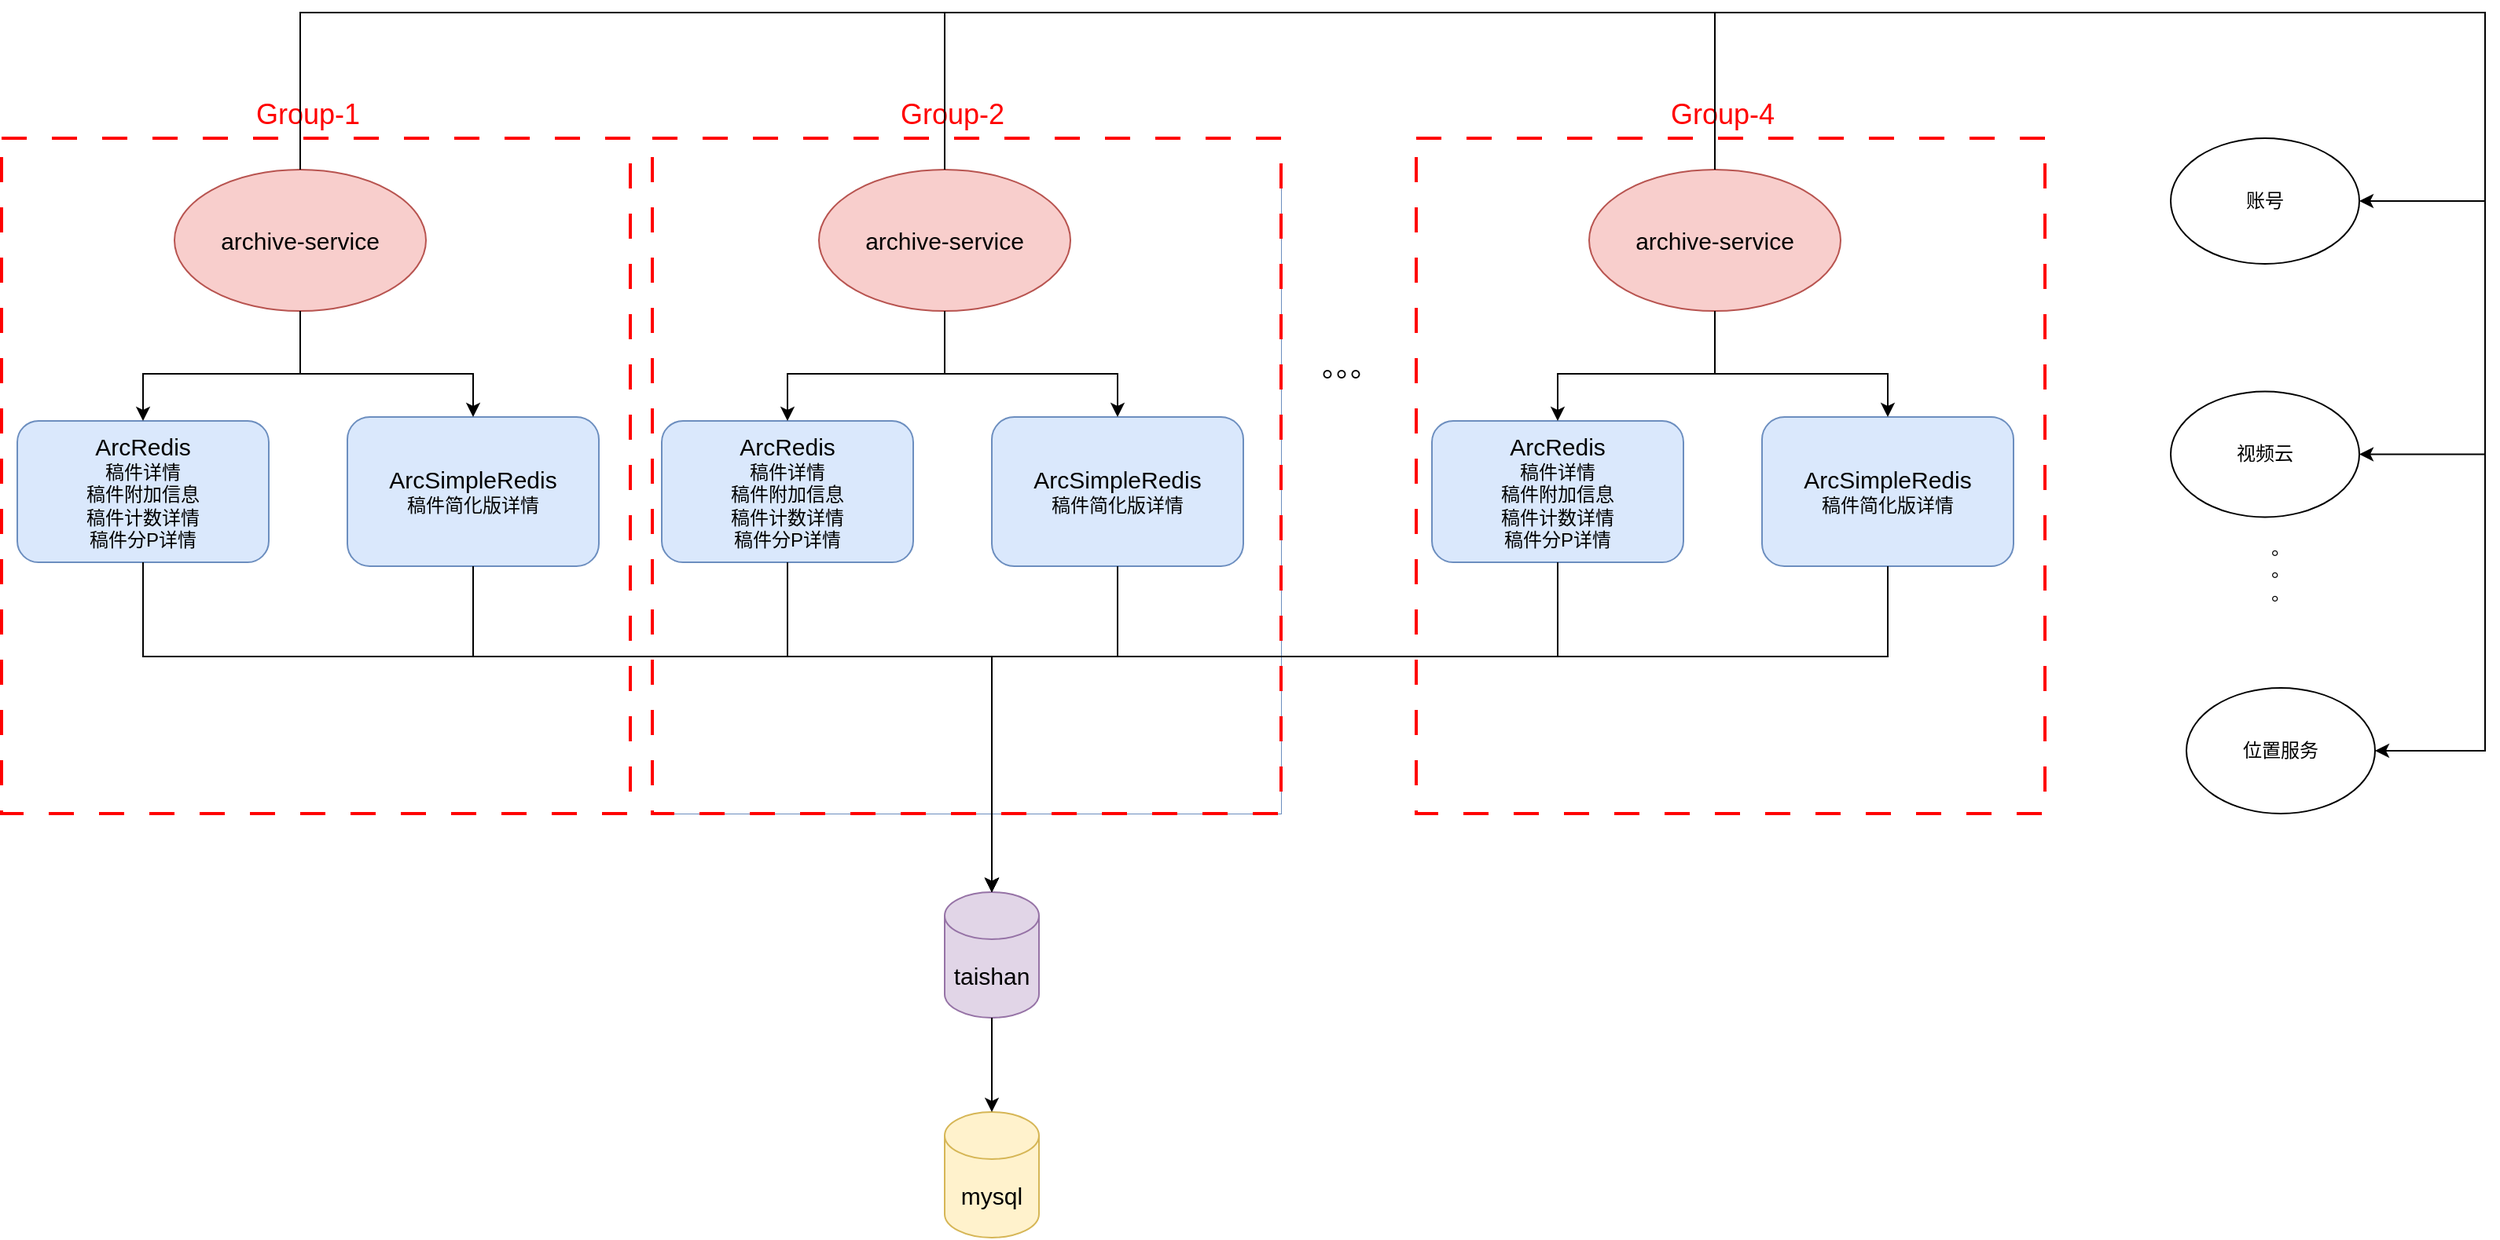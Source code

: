 <mxfile version="21.3.2" type="github">
  <diagram name="第 1 页" id="qCeJ8F9ar0Y0RMqBLcNG">
    <mxGraphModel dx="2261" dy="796" grid="1" gridSize="10" guides="1" tooltips="1" connect="1" arrows="1" fold="1" page="1" pageScale="1" pageWidth="827" pageHeight="1169" math="0" shadow="0">
      <root>
        <mxCell id="0" />
        <mxCell id="1" parent="0" />
        <mxCell id="-TwOvz3URIMJ0SHQHjhy-61" value="" style="group" vertex="1" connectable="0" parent="1">
          <mxGeometry x="-400" y="50" width="1580" height="780" as="geometry" />
        </mxCell>
        <mxCell id="-TwOvz3URIMJ0SHQHjhy-39" value="" style="rounded=0;whiteSpace=wrap;html=1;dashed=1;dashPattern=8 8;strokeWidth=2;strokeColor=#FF0000;" vertex="1" parent="-TwOvz3URIMJ0SHQHjhy-61">
          <mxGeometry y="80" width="400" height="430" as="geometry" />
        </mxCell>
        <mxCell id="-TwOvz3URIMJ0SHQHjhy-6" value="" style="group;fillColor=#dae8fc;strokeColor=#6c8ebf;" vertex="1" connectable="0" parent="-TwOvz3URIMJ0SHQHjhy-61">
          <mxGeometry x="420" y="100" width="394" height="410" as="geometry" />
        </mxCell>
        <mxCell id="-TwOvz3URIMJ0SHQHjhy-41" value="" style="rounded=0;whiteSpace=wrap;html=1;dashed=1;dashPattern=8 8;strokeWidth=2;strokeColor=#FF0000;" vertex="1" parent="-TwOvz3URIMJ0SHQHjhy-6">
          <mxGeometry x="-6" y="-20" width="400" height="430" as="geometry" />
        </mxCell>
        <mxCell id="-TwOvz3URIMJ0SHQHjhy-1" value="&lt;font style=&quot;font-size: 15px;&quot;&gt;archive-service&lt;/font&gt;" style="ellipse;whiteSpace=wrap;html=1;fillColor=#f8cecc;strokeColor=#b85450;" vertex="1" parent="-TwOvz3URIMJ0SHQHjhy-6">
          <mxGeometry x="100" width="160" height="90" as="geometry" />
        </mxCell>
        <mxCell id="-TwOvz3URIMJ0SHQHjhy-2" value="&lt;font style=&quot;font-size: 15px;&quot;&gt;ArcRedis&lt;/font&gt;&lt;br&gt;稿件详情&lt;br&gt;稿件附加信息&lt;br&gt;稿件计数详情&lt;br&gt;稿件分P详情" style="rounded=1;whiteSpace=wrap;html=1;fillColor=#dae8fc;strokeColor=#6c8ebf;" vertex="1" parent="-TwOvz3URIMJ0SHQHjhy-6">
          <mxGeometry y="160" width="160" height="90" as="geometry" />
        </mxCell>
        <mxCell id="-TwOvz3URIMJ0SHQHjhy-4" style="edgeStyle=orthogonalEdgeStyle;rounded=0;orthogonalLoop=1;jettySize=auto;html=1;exitX=0.5;exitY=1;exitDx=0;exitDy=0;" edge="1" parent="-TwOvz3URIMJ0SHQHjhy-6" source="-TwOvz3URIMJ0SHQHjhy-1" target="-TwOvz3URIMJ0SHQHjhy-2">
          <mxGeometry relative="1" as="geometry">
            <Array as="points">
              <mxPoint x="180" y="130" />
              <mxPoint x="80" y="130" />
            </Array>
          </mxGeometry>
        </mxCell>
        <mxCell id="-TwOvz3URIMJ0SHQHjhy-3" value="&lt;font style=&quot;&quot;&gt;&lt;span style=&quot;font-size: 15px;&quot;&gt;ArcSimpleRedis&lt;/span&gt;&lt;br&gt;&lt;font style=&quot;font-size: 12px;&quot;&gt;稿件简化版详情&lt;/font&gt;&lt;br&gt;&lt;/font&gt;" style="rounded=1;whiteSpace=wrap;html=1;fillColor=#dae8fc;strokeColor=#6c8ebf;" vertex="1" parent="-TwOvz3URIMJ0SHQHjhy-6">
          <mxGeometry x="210" y="157.5" width="160" height="95" as="geometry" />
        </mxCell>
        <mxCell id="-TwOvz3URIMJ0SHQHjhy-5" style="edgeStyle=orthogonalEdgeStyle;rounded=0;orthogonalLoop=1;jettySize=auto;html=1;" edge="1" parent="-TwOvz3URIMJ0SHQHjhy-6" source="-TwOvz3URIMJ0SHQHjhy-1" target="-TwOvz3URIMJ0SHQHjhy-3">
          <mxGeometry relative="1" as="geometry">
            <Array as="points">
              <mxPoint x="180" y="130" />
              <mxPoint x="290" y="130" />
            </Array>
          </mxGeometry>
        </mxCell>
        <mxCell id="-TwOvz3URIMJ0SHQHjhy-7" value="" style="group" vertex="1" connectable="0" parent="-TwOvz3URIMJ0SHQHjhy-61">
          <mxGeometry x="10" y="100" width="370" height="252.5" as="geometry" />
        </mxCell>
        <mxCell id="-TwOvz3URIMJ0SHQHjhy-8" value="&lt;font style=&quot;font-size: 15px;&quot;&gt;archive-service&lt;/font&gt;" style="ellipse;whiteSpace=wrap;html=1;fillColor=#f8cecc;strokeColor=#b85450;" vertex="1" parent="-TwOvz3URIMJ0SHQHjhy-7">
          <mxGeometry x="100" width="160" height="90" as="geometry" />
        </mxCell>
        <mxCell id="-TwOvz3URIMJ0SHQHjhy-9" value="&lt;font style=&quot;font-size: 15px;&quot;&gt;ArcRedis&lt;/font&gt;&lt;br&gt;稿件详情&lt;br&gt;稿件附加信息&lt;br&gt;稿件计数详情&lt;br&gt;稿件分P详情" style="rounded=1;whiteSpace=wrap;html=1;fillColor=#dae8fc;strokeColor=#6c8ebf;" vertex="1" parent="-TwOvz3URIMJ0SHQHjhy-7">
          <mxGeometry y="160" width="160" height="90" as="geometry" />
        </mxCell>
        <mxCell id="-TwOvz3URIMJ0SHQHjhy-10" style="edgeStyle=orthogonalEdgeStyle;rounded=0;orthogonalLoop=1;jettySize=auto;html=1;exitX=0.5;exitY=1;exitDx=0;exitDy=0;" edge="1" parent="-TwOvz3URIMJ0SHQHjhy-7" source="-TwOvz3URIMJ0SHQHjhy-8" target="-TwOvz3URIMJ0SHQHjhy-9">
          <mxGeometry relative="1" as="geometry">
            <Array as="points">
              <mxPoint x="180" y="130" />
              <mxPoint x="80" y="130" />
            </Array>
          </mxGeometry>
        </mxCell>
        <mxCell id="-TwOvz3URIMJ0SHQHjhy-11" value="&lt;font style=&quot;&quot;&gt;&lt;span style=&quot;font-size: 15px;&quot;&gt;ArcSimpleRedis&lt;/span&gt;&lt;br&gt;&lt;font style=&quot;font-size: 12px;&quot;&gt;稿件简化版详情&lt;/font&gt;&lt;br&gt;&lt;/font&gt;" style="rounded=1;whiteSpace=wrap;html=1;fillColor=#dae8fc;strokeColor=#6c8ebf;" vertex="1" parent="-TwOvz3URIMJ0SHQHjhy-7">
          <mxGeometry x="210" y="157.5" width="160" height="95" as="geometry" />
        </mxCell>
        <mxCell id="-TwOvz3URIMJ0SHQHjhy-12" style="edgeStyle=orthogonalEdgeStyle;rounded=0;orthogonalLoop=1;jettySize=auto;html=1;" edge="1" parent="-TwOvz3URIMJ0SHQHjhy-7" source="-TwOvz3URIMJ0SHQHjhy-8" target="-TwOvz3URIMJ0SHQHjhy-11">
          <mxGeometry relative="1" as="geometry">
            <Array as="points">
              <mxPoint x="180" y="130" />
              <mxPoint x="290" y="130" />
            </Array>
          </mxGeometry>
        </mxCell>
        <mxCell id="-TwOvz3URIMJ0SHQHjhy-19" value="" style="group" vertex="1" connectable="0" parent="-TwOvz3URIMJ0SHQHjhy-61">
          <mxGeometry x="910" y="100" width="390" height="410" as="geometry" />
        </mxCell>
        <mxCell id="-TwOvz3URIMJ0SHQHjhy-49" value="" style="rounded=0;whiteSpace=wrap;html=1;dashed=1;dashPattern=8 8;strokeWidth=2;strokeColor=#FF0000;" vertex="1" parent="-TwOvz3URIMJ0SHQHjhy-19">
          <mxGeometry x="-10" y="-20" width="400" height="430" as="geometry" />
        </mxCell>
        <mxCell id="-TwOvz3URIMJ0SHQHjhy-20" value="&lt;font style=&quot;font-size: 15px;&quot;&gt;archive-service&lt;/font&gt;" style="ellipse;whiteSpace=wrap;html=1;fillColor=#f8cecc;strokeColor=#b85450;" vertex="1" parent="-TwOvz3URIMJ0SHQHjhy-19">
          <mxGeometry x="100" width="160" height="90" as="geometry" />
        </mxCell>
        <mxCell id="-TwOvz3URIMJ0SHQHjhy-21" value="&lt;font style=&quot;font-size: 15px;&quot;&gt;ArcRedis&lt;/font&gt;&lt;br&gt;稿件详情&lt;br&gt;稿件附加信息&lt;br&gt;稿件计数详情&lt;br&gt;稿件分P详情" style="rounded=1;whiteSpace=wrap;html=1;fillColor=#dae8fc;strokeColor=#6c8ebf;" vertex="1" parent="-TwOvz3URIMJ0SHQHjhy-19">
          <mxGeometry y="160" width="160" height="90" as="geometry" />
        </mxCell>
        <mxCell id="-TwOvz3URIMJ0SHQHjhy-22" style="edgeStyle=orthogonalEdgeStyle;rounded=0;orthogonalLoop=1;jettySize=auto;html=1;exitX=0.5;exitY=1;exitDx=0;exitDy=0;" edge="1" parent="-TwOvz3URIMJ0SHQHjhy-19" source="-TwOvz3URIMJ0SHQHjhy-20" target="-TwOvz3URIMJ0SHQHjhy-21">
          <mxGeometry relative="1" as="geometry">
            <Array as="points">
              <mxPoint x="180" y="130" />
              <mxPoint x="80" y="130" />
            </Array>
          </mxGeometry>
        </mxCell>
        <mxCell id="-TwOvz3URIMJ0SHQHjhy-23" value="&lt;font style=&quot;&quot;&gt;&lt;span style=&quot;font-size: 15px;&quot;&gt;ArcSimpleRedis&lt;/span&gt;&lt;br&gt;&lt;font style=&quot;font-size: 12px;&quot;&gt;稿件简化版详情&lt;/font&gt;&lt;br&gt;&lt;/font&gt;" style="rounded=1;whiteSpace=wrap;html=1;fillColor=#dae8fc;strokeColor=#6c8ebf;" vertex="1" parent="-TwOvz3URIMJ0SHQHjhy-19">
          <mxGeometry x="210" y="157.5" width="160" height="95" as="geometry" />
        </mxCell>
        <mxCell id="-TwOvz3URIMJ0SHQHjhy-24" style="edgeStyle=orthogonalEdgeStyle;rounded=0;orthogonalLoop=1;jettySize=auto;html=1;" edge="1" parent="-TwOvz3URIMJ0SHQHjhy-19" source="-TwOvz3URIMJ0SHQHjhy-20" target="-TwOvz3URIMJ0SHQHjhy-23">
          <mxGeometry relative="1" as="geometry">
            <Array as="points">
              <mxPoint x="180" y="130" />
              <mxPoint x="290" y="130" />
            </Array>
          </mxGeometry>
        </mxCell>
        <mxCell id="-TwOvz3URIMJ0SHQHjhy-25" value="&lt;font style=&quot;font-size: 18px;&quot;&gt;。。。&lt;/font&gt;" style="text;strokeColor=none;align=center;fillColor=none;html=1;verticalAlign=middle;whiteSpace=wrap;rounded=0;" vertex="1" parent="-TwOvz3URIMJ0SHQHjhy-61">
          <mxGeometry x="760" y="211.25" width="196" height="30" as="geometry" />
        </mxCell>
        <mxCell id="-TwOvz3URIMJ0SHQHjhy-27" value="&lt;font style=&quot;font-size: 15px;&quot;&gt;taishan&lt;/font&gt;" style="shape=cylinder3;whiteSpace=wrap;html=1;boundedLbl=1;backgroundOutline=1;size=15;fillColor=#e1d5e7;strokeColor=#9673a6;" vertex="1" parent="-TwOvz3URIMJ0SHQHjhy-61">
          <mxGeometry x="600" y="560" width="60" height="80" as="geometry" />
        </mxCell>
        <mxCell id="-TwOvz3URIMJ0SHQHjhy-28" value="&lt;font style=&quot;font-size: 15px;&quot;&gt;mysql&lt;/font&gt;" style="shape=cylinder3;whiteSpace=wrap;html=1;boundedLbl=1;backgroundOutline=1;size=15;fillColor=#fff2cc;strokeColor=#d6b656;" vertex="1" parent="-TwOvz3URIMJ0SHQHjhy-61">
          <mxGeometry x="600" y="700" width="60" height="80" as="geometry" />
        </mxCell>
        <mxCell id="-TwOvz3URIMJ0SHQHjhy-32" style="edgeStyle=orthogonalEdgeStyle;rounded=0;orthogonalLoop=1;jettySize=auto;html=1;" edge="1" parent="-TwOvz3URIMJ0SHQHjhy-61" source="-TwOvz3URIMJ0SHQHjhy-9" target="-TwOvz3URIMJ0SHQHjhy-27">
          <mxGeometry relative="1" as="geometry">
            <Array as="points">
              <mxPoint x="90" y="410" />
              <mxPoint x="630" y="410" />
            </Array>
          </mxGeometry>
        </mxCell>
        <mxCell id="-TwOvz3URIMJ0SHQHjhy-33" style="edgeStyle=orthogonalEdgeStyle;rounded=0;orthogonalLoop=1;jettySize=auto;html=1;exitX=0.5;exitY=1;exitDx=0;exitDy=0;entryX=0.5;entryY=0;entryDx=0;entryDy=0;entryPerimeter=0;" edge="1" parent="-TwOvz3URIMJ0SHQHjhy-61" source="-TwOvz3URIMJ0SHQHjhy-11" target="-TwOvz3URIMJ0SHQHjhy-27">
          <mxGeometry relative="1" as="geometry">
            <Array as="points">
              <mxPoint x="300" y="410" />
              <mxPoint x="630" y="410" />
            </Array>
          </mxGeometry>
        </mxCell>
        <mxCell id="-TwOvz3URIMJ0SHQHjhy-34" style="edgeStyle=orthogonalEdgeStyle;rounded=0;orthogonalLoop=1;jettySize=auto;html=1;entryX=0.5;entryY=0;entryDx=0;entryDy=0;entryPerimeter=0;" edge="1" parent="-TwOvz3URIMJ0SHQHjhy-61" source="-TwOvz3URIMJ0SHQHjhy-2" target="-TwOvz3URIMJ0SHQHjhy-27">
          <mxGeometry relative="1" as="geometry">
            <Array as="points">
              <mxPoint x="500" y="410" />
              <mxPoint x="630" y="410" />
            </Array>
          </mxGeometry>
        </mxCell>
        <mxCell id="-TwOvz3URIMJ0SHQHjhy-35" style="edgeStyle=orthogonalEdgeStyle;rounded=0;orthogonalLoop=1;jettySize=auto;html=1;entryX=0.5;entryY=0;entryDx=0;entryDy=0;entryPerimeter=0;" edge="1" parent="-TwOvz3URIMJ0SHQHjhy-61" source="-TwOvz3URIMJ0SHQHjhy-3" target="-TwOvz3URIMJ0SHQHjhy-27">
          <mxGeometry relative="1" as="geometry">
            <Array as="points">
              <mxPoint x="710" y="410" />
              <mxPoint x="630" y="410" />
            </Array>
          </mxGeometry>
        </mxCell>
        <mxCell id="-TwOvz3URIMJ0SHQHjhy-36" style="edgeStyle=orthogonalEdgeStyle;rounded=0;orthogonalLoop=1;jettySize=auto;html=1;entryX=0.5;entryY=0;entryDx=0;entryDy=0;entryPerimeter=0;" edge="1" parent="-TwOvz3URIMJ0SHQHjhy-61" source="-TwOvz3URIMJ0SHQHjhy-21" target="-TwOvz3URIMJ0SHQHjhy-27">
          <mxGeometry relative="1" as="geometry">
            <Array as="points">
              <mxPoint x="990" y="410" />
              <mxPoint x="630" y="410" />
            </Array>
          </mxGeometry>
        </mxCell>
        <mxCell id="-TwOvz3URIMJ0SHQHjhy-29" style="edgeStyle=orthogonalEdgeStyle;rounded=0;orthogonalLoop=1;jettySize=auto;html=1;" edge="1" parent="-TwOvz3URIMJ0SHQHjhy-61" source="-TwOvz3URIMJ0SHQHjhy-27" target="-TwOvz3URIMJ0SHQHjhy-28">
          <mxGeometry relative="1" as="geometry" />
        </mxCell>
        <mxCell id="-TwOvz3URIMJ0SHQHjhy-37" style="edgeStyle=orthogonalEdgeStyle;rounded=0;orthogonalLoop=1;jettySize=auto;html=1;entryX=0.5;entryY=0;entryDx=0;entryDy=0;entryPerimeter=0;" edge="1" parent="-TwOvz3URIMJ0SHQHjhy-61" source="-TwOvz3URIMJ0SHQHjhy-23" target="-TwOvz3URIMJ0SHQHjhy-27">
          <mxGeometry relative="1" as="geometry">
            <Array as="points">
              <mxPoint x="1200" y="410" />
              <mxPoint x="630" y="410" />
            </Array>
          </mxGeometry>
        </mxCell>
        <mxCell id="-TwOvz3URIMJ0SHQHjhy-51" value="&lt;font color=&quot;#ff0000&quot; style=&quot;font-size: 18px;&quot;&gt;Group-4&lt;/font&gt;" style="text;strokeColor=none;align=center;fillColor=none;html=1;verticalAlign=middle;whiteSpace=wrap;rounded=0;" vertex="1" parent="-TwOvz3URIMJ0SHQHjhy-61">
          <mxGeometry x="1060" y="50" width="70" height="30" as="geometry" />
        </mxCell>
        <mxCell id="-TwOvz3URIMJ0SHQHjhy-52" value="&lt;font color=&quot;#ff0000&quot; style=&quot;font-size: 18px;&quot;&gt;Group-2&lt;/font&gt;" style="text;strokeColor=none;align=center;fillColor=none;html=1;verticalAlign=middle;whiteSpace=wrap;rounded=0;" vertex="1" parent="-TwOvz3URIMJ0SHQHjhy-61">
          <mxGeometry x="570" y="50" width="70" height="30" as="geometry" />
        </mxCell>
        <mxCell id="-TwOvz3URIMJ0SHQHjhy-53" value="&lt;font color=&quot;#ff0000&quot; style=&quot;font-size: 18px;&quot;&gt;Group-1&lt;/font&gt;" style="text;strokeColor=none;align=center;fillColor=none;html=1;verticalAlign=middle;whiteSpace=wrap;rounded=0;" vertex="1" parent="-TwOvz3URIMJ0SHQHjhy-61">
          <mxGeometry x="160" y="50" width="70" height="30" as="geometry" />
        </mxCell>
        <mxCell id="-TwOvz3URIMJ0SHQHjhy-54" value="账号" style="ellipse;whiteSpace=wrap;html=1;" vertex="1" parent="-TwOvz3URIMJ0SHQHjhy-61">
          <mxGeometry x="1380" y="80" width="120" height="80" as="geometry" />
        </mxCell>
        <mxCell id="-TwOvz3URIMJ0SHQHjhy-55" value="视频云" style="ellipse;whiteSpace=wrap;html=1;" vertex="1" parent="-TwOvz3URIMJ0SHQHjhy-61">
          <mxGeometry x="1380" y="241.25" width="120" height="80" as="geometry" />
        </mxCell>
        <mxCell id="-TwOvz3URIMJ0SHQHjhy-56" value="位置服务" style="ellipse;whiteSpace=wrap;html=1;" vertex="1" parent="-TwOvz3URIMJ0SHQHjhy-61">
          <mxGeometry x="1390" y="430" width="120" height="80" as="geometry" />
        </mxCell>
        <mxCell id="-TwOvz3URIMJ0SHQHjhy-57" value="。&lt;br&gt;。&lt;br&gt;。" style="text;strokeColor=none;align=center;fillColor=none;html=1;verticalAlign=middle;whiteSpace=wrap;rounded=0;" vertex="1" parent="-TwOvz3URIMJ0SHQHjhy-61">
          <mxGeometry x="1420" y="340" width="60" height="30" as="geometry" />
        </mxCell>
        <mxCell id="-TwOvz3URIMJ0SHQHjhy-58" style="edgeStyle=orthogonalEdgeStyle;rounded=0;orthogonalLoop=1;jettySize=auto;html=1;exitX=0.5;exitY=0;exitDx=0;exitDy=0;entryX=1;entryY=0.5;entryDx=0;entryDy=0;" edge="1" parent="-TwOvz3URIMJ0SHQHjhy-61" source="-TwOvz3URIMJ0SHQHjhy-8" target="-TwOvz3URIMJ0SHQHjhy-54">
          <mxGeometry relative="1" as="geometry">
            <Array as="points">
              <mxPoint x="190" />
              <mxPoint x="1580" />
              <mxPoint x="1580" y="120" />
            </Array>
          </mxGeometry>
        </mxCell>
        <mxCell id="-TwOvz3URIMJ0SHQHjhy-59" style="edgeStyle=orthogonalEdgeStyle;rounded=0;orthogonalLoop=1;jettySize=auto;html=1;exitX=0.5;exitY=0;exitDx=0;exitDy=0;entryX=1;entryY=0.5;entryDx=0;entryDy=0;" edge="1" parent="-TwOvz3URIMJ0SHQHjhy-61" source="-TwOvz3URIMJ0SHQHjhy-1" target="-TwOvz3URIMJ0SHQHjhy-55">
          <mxGeometry relative="1" as="geometry">
            <Array as="points">
              <mxPoint x="600" />
              <mxPoint x="1580" />
              <mxPoint x="1580" y="281" />
            </Array>
          </mxGeometry>
        </mxCell>
        <mxCell id="-TwOvz3URIMJ0SHQHjhy-60" style="edgeStyle=orthogonalEdgeStyle;rounded=0;orthogonalLoop=1;jettySize=auto;html=1;exitX=0.5;exitY=0;exitDx=0;exitDy=0;entryX=1;entryY=0.5;entryDx=0;entryDy=0;" edge="1" parent="-TwOvz3URIMJ0SHQHjhy-61" source="-TwOvz3URIMJ0SHQHjhy-20" target="-TwOvz3URIMJ0SHQHjhy-56">
          <mxGeometry relative="1" as="geometry">
            <Array as="points">
              <mxPoint x="1090" />
              <mxPoint x="1580" />
              <mxPoint x="1580" y="470" />
            </Array>
          </mxGeometry>
        </mxCell>
      </root>
    </mxGraphModel>
  </diagram>
</mxfile>
